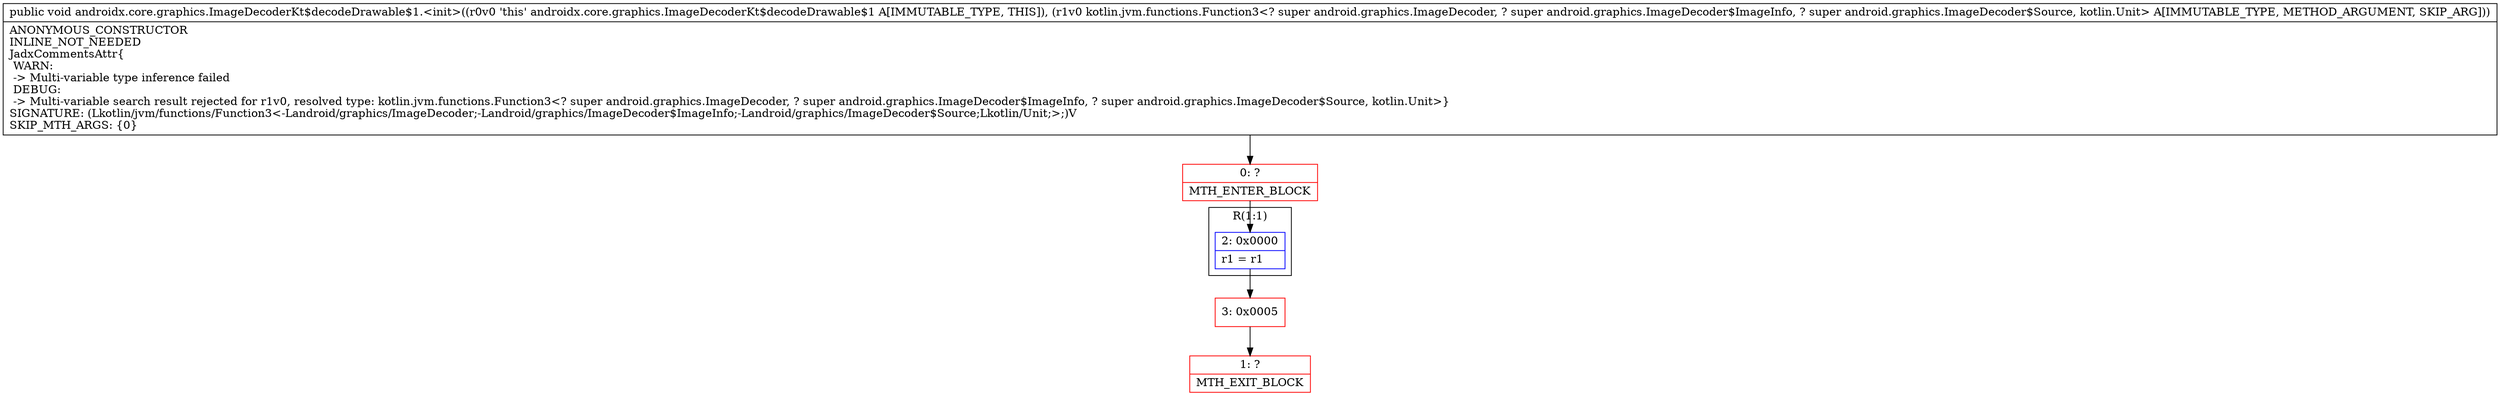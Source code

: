 digraph "CFG forandroidx.core.graphics.ImageDecoderKt$decodeDrawable$1.\<init\>(Lkotlin\/jvm\/functions\/Function3;)V" {
subgraph cluster_Region_391699886 {
label = "R(1:1)";
node [shape=record,color=blue];
Node_2 [shape=record,label="{2\:\ 0x0000|r1 = r1\l}"];
}
Node_0 [shape=record,color=red,label="{0\:\ ?|MTH_ENTER_BLOCK\l}"];
Node_3 [shape=record,color=red,label="{3\:\ 0x0005}"];
Node_1 [shape=record,color=red,label="{1\:\ ?|MTH_EXIT_BLOCK\l}"];
MethodNode[shape=record,label="{public void androidx.core.graphics.ImageDecoderKt$decodeDrawable$1.\<init\>((r0v0 'this' androidx.core.graphics.ImageDecoderKt$decodeDrawable$1 A[IMMUTABLE_TYPE, THIS]), (r1v0 kotlin.jvm.functions.Function3\<? super android.graphics.ImageDecoder, ? super android.graphics.ImageDecoder$ImageInfo, ? super android.graphics.ImageDecoder$Source, kotlin.Unit\> A[IMMUTABLE_TYPE, METHOD_ARGUMENT, SKIP_ARG]))  | ANONYMOUS_CONSTRUCTOR\lINLINE_NOT_NEEDED\lJadxCommentsAttr\{\l WARN: \l \-\> Multi\-variable type inference failed\l DEBUG: \l \-\> Multi\-variable search result rejected for r1v0, resolved type: kotlin.jvm.functions.Function3\<? super android.graphics.ImageDecoder, ? super android.graphics.ImageDecoder$ImageInfo, ? super android.graphics.ImageDecoder$Source, kotlin.Unit\>\}\lSIGNATURE: (Lkotlin\/jvm\/functions\/Function3\<\-Landroid\/graphics\/ImageDecoder;\-Landroid\/graphics\/ImageDecoder$ImageInfo;\-Landroid\/graphics\/ImageDecoder$Source;Lkotlin\/Unit;\>;)V\lSKIP_MTH_ARGS: \{0\}\l}"];
MethodNode -> Node_0;Node_2 -> Node_3;
Node_0 -> Node_2;
Node_3 -> Node_1;
}

